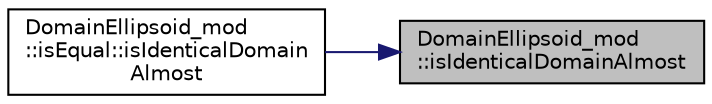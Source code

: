 digraph "DomainEllipsoid_mod::isIdenticalDomainAlmost"
{
 // LATEX_PDF_SIZE
  edge [fontname="Helvetica",fontsize="10",labelfontname="Helvetica",labelfontsize="10"];
  node [fontname="Helvetica",fontsize="10",shape=record];
  rankdir="RL";
  Node1 [label="DomainEllipsoid_mod\l::isIdenticalDomainAlmost",height=0.2,width=0.4,color="black", fillcolor="grey75", style="filled", fontcolor="black",tooltip="Return .true. is the two input objects of type DomainEllipsoid_type are equal within the specified to..."];
  Node1 -> Node2 [dir="back",color="midnightblue",fontsize="10",style="solid",fontname="Helvetica"];
  Node2 [label="DomainEllipsoid_mod\l::isEqual::isIdenticalDomain\lAlmost",height=0.2,width=0.4,color="black", fillcolor="white", style="filled",URL="$interfaceDomainEllipsoid__mod_1_1isEqual.html#a69e07c977040a92554d0b8fb98d399f7",tooltip="Return .true. is the two input objects of type DomainEllipsoid_type are equal within the specified to..."];
}
